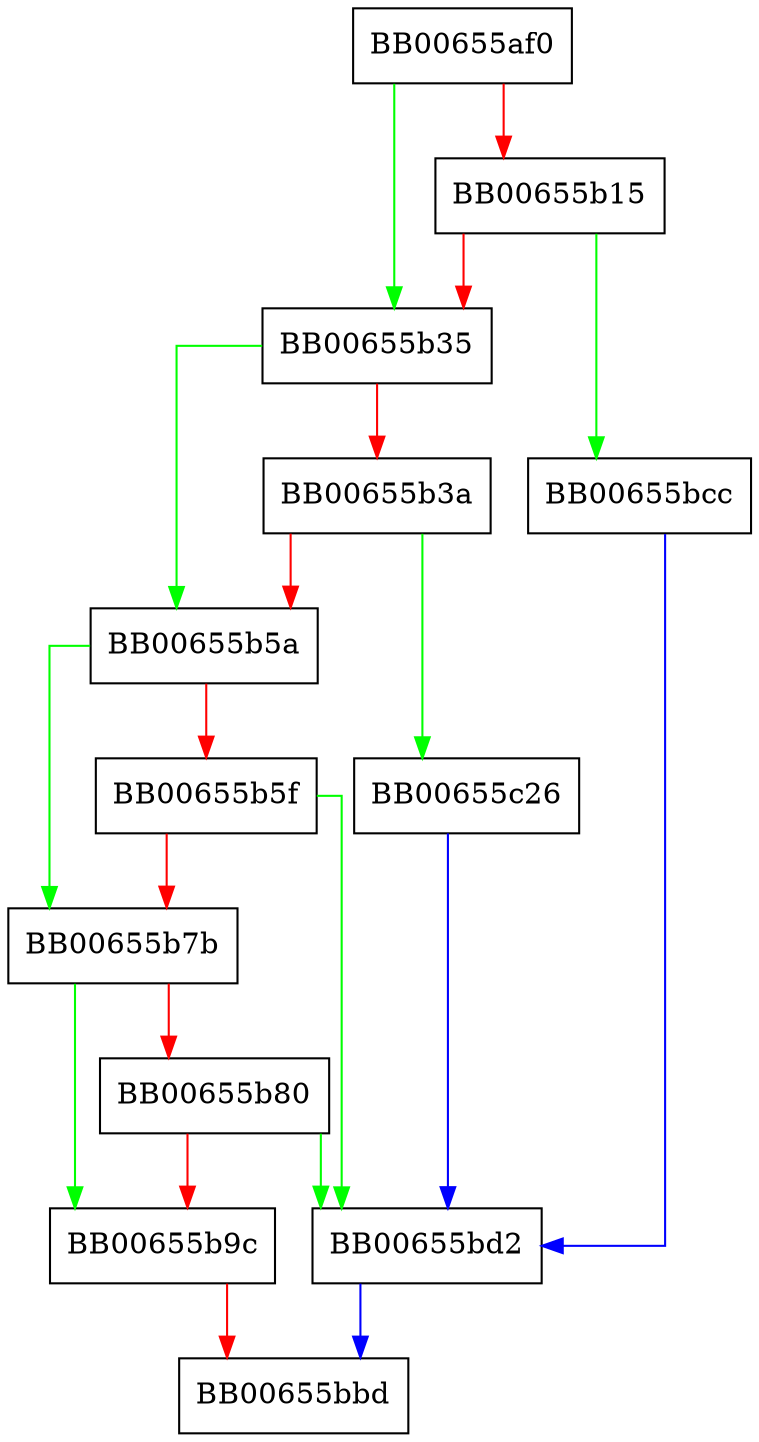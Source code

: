 digraph UI_dup_input_boolean {
  node [shape="box"];
  graph [splines=ortho];
  BB00655af0 -> BB00655b35 [color="green"];
  BB00655af0 -> BB00655b15 [color="red"];
  BB00655b15 -> BB00655bcc [color="green"];
  BB00655b15 -> BB00655b35 [color="red"];
  BB00655b35 -> BB00655b5a [color="green"];
  BB00655b35 -> BB00655b3a [color="red"];
  BB00655b3a -> BB00655c26 [color="green"];
  BB00655b3a -> BB00655b5a [color="red"];
  BB00655b5a -> BB00655b7b [color="green"];
  BB00655b5a -> BB00655b5f [color="red"];
  BB00655b5f -> BB00655bd2 [color="green"];
  BB00655b5f -> BB00655b7b [color="red"];
  BB00655b7b -> BB00655b9c [color="green"];
  BB00655b7b -> BB00655b80 [color="red"];
  BB00655b80 -> BB00655bd2 [color="green"];
  BB00655b80 -> BB00655b9c [color="red"];
  BB00655b9c -> BB00655bbd [color="red"];
  BB00655bcc -> BB00655bd2 [color="blue"];
  BB00655bd2 -> BB00655bbd [color="blue"];
  BB00655c26 -> BB00655bd2 [color="blue"];
}